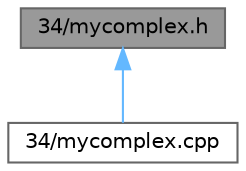 digraph "34/mycomplex.h"
{
 // LATEX_PDF_SIZE
  bgcolor="transparent";
  edge [fontname=Helvetica,fontsize=10,labelfontname=Helvetica,labelfontsize=10];
  node [fontname=Helvetica,fontsize=10,shape=box,height=0.2,width=0.4];
  Node1 [id="Node000001",label="34/mycomplex.h",height=0.2,width=0.4,color="gray40", fillcolor="grey60", style="filled", fontcolor="black",tooltip="Заголовочный файл с объявлением класса Complex."];
  Node1 -> Node2 [id="edge1_Node000001_Node000002",dir="back",color="steelblue1",style="solid",tooltip=" "];
  Node2 [id="Node000002",label="34/mycomplex.cpp",height=0.2,width=0.4,color="grey40", fillcolor="white", style="filled",URL="$mycomplex_8cpp.html",tooltip="Реализация класса Complex."];
}
